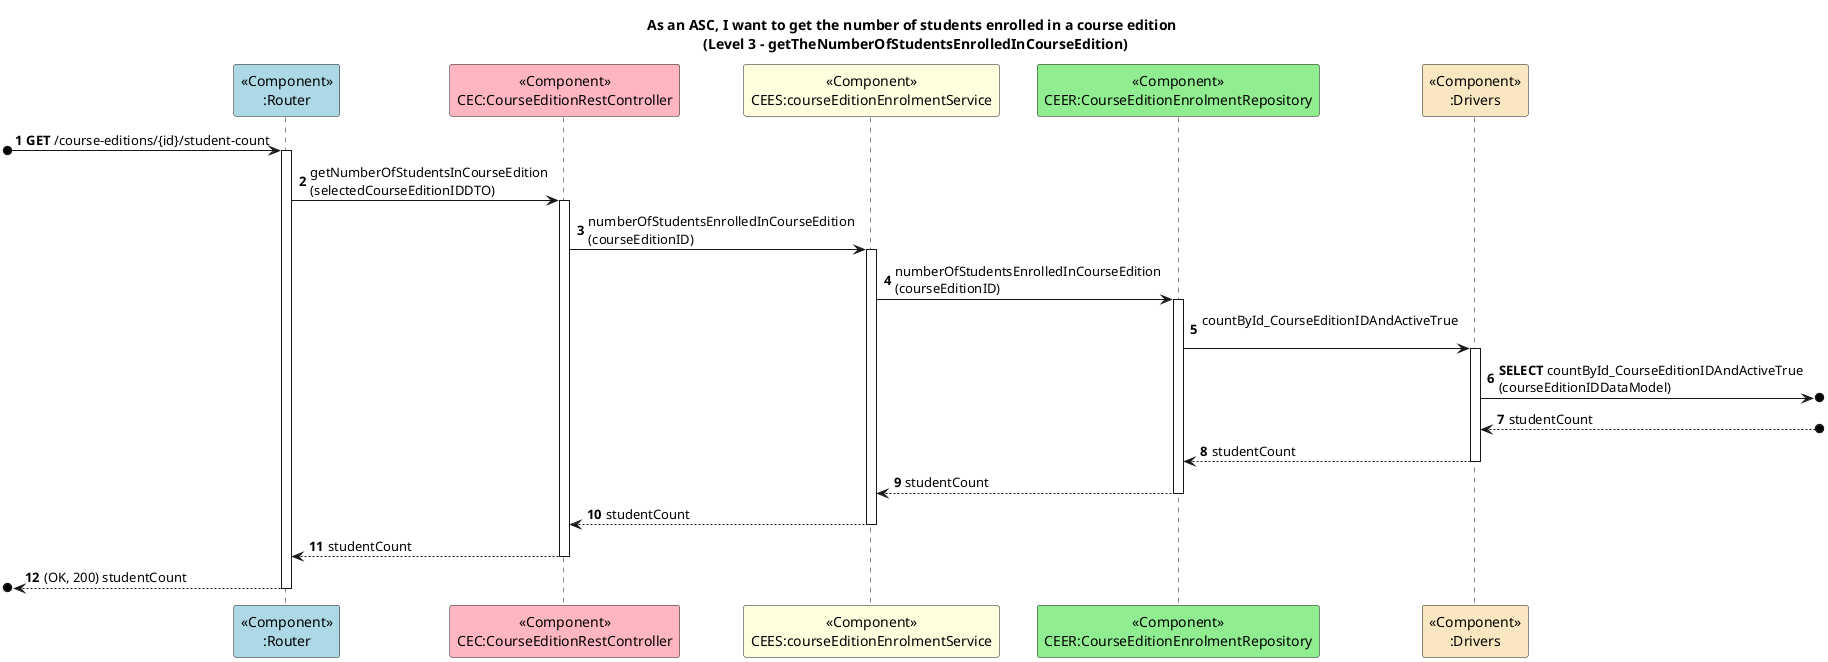 @startuml

autonumber

title As an ASC, I want to get the number of students enrolled in a course edition \n (Level 3 - getTheNumberOfStudentsEnrolledInCourseEdition)

participant "<<Component>>\n:Router" as Router #lightblue
participant "<<Component>>\nCEC:CourseEditionRestController" as C #lightpink
participant "<<Component>>\nCEES:courseEditionEnrolmentService" as S #lightyellow
participant "<<Component>>\nCEER:CourseEditionEnrolmentRepository" as R #lightgreen
participant "<<Component>>\n:Drivers" as D #strategy

[o-> Router ++: **GET** /course-editions/{id}/student-count
Router -> C ++: getNumberOfStudentsInCourseEdition\n(selectedCourseEditionIDDTO)
C -> S ++: numberOfStudentsEnrolledInCourseEdition\n(courseEditionID)
S -> R ++: numberOfStudentsEnrolledInCourseEdition\n(courseEditionID)
R -> D ++: countById_CourseEditionIDAndActiveTrue\n
D ->o] : **SELECT** countById_CourseEditionIDAndActiveTrue\n(courseEditionIDDataModel)
D <--o]: studentCount
D --> R --: studentCount
R --> S --: studentCount
S --> C --: studentCount
C --> Router --: studentCount
[o<-- Router --:(OK, 200) studentCount

@enduml
